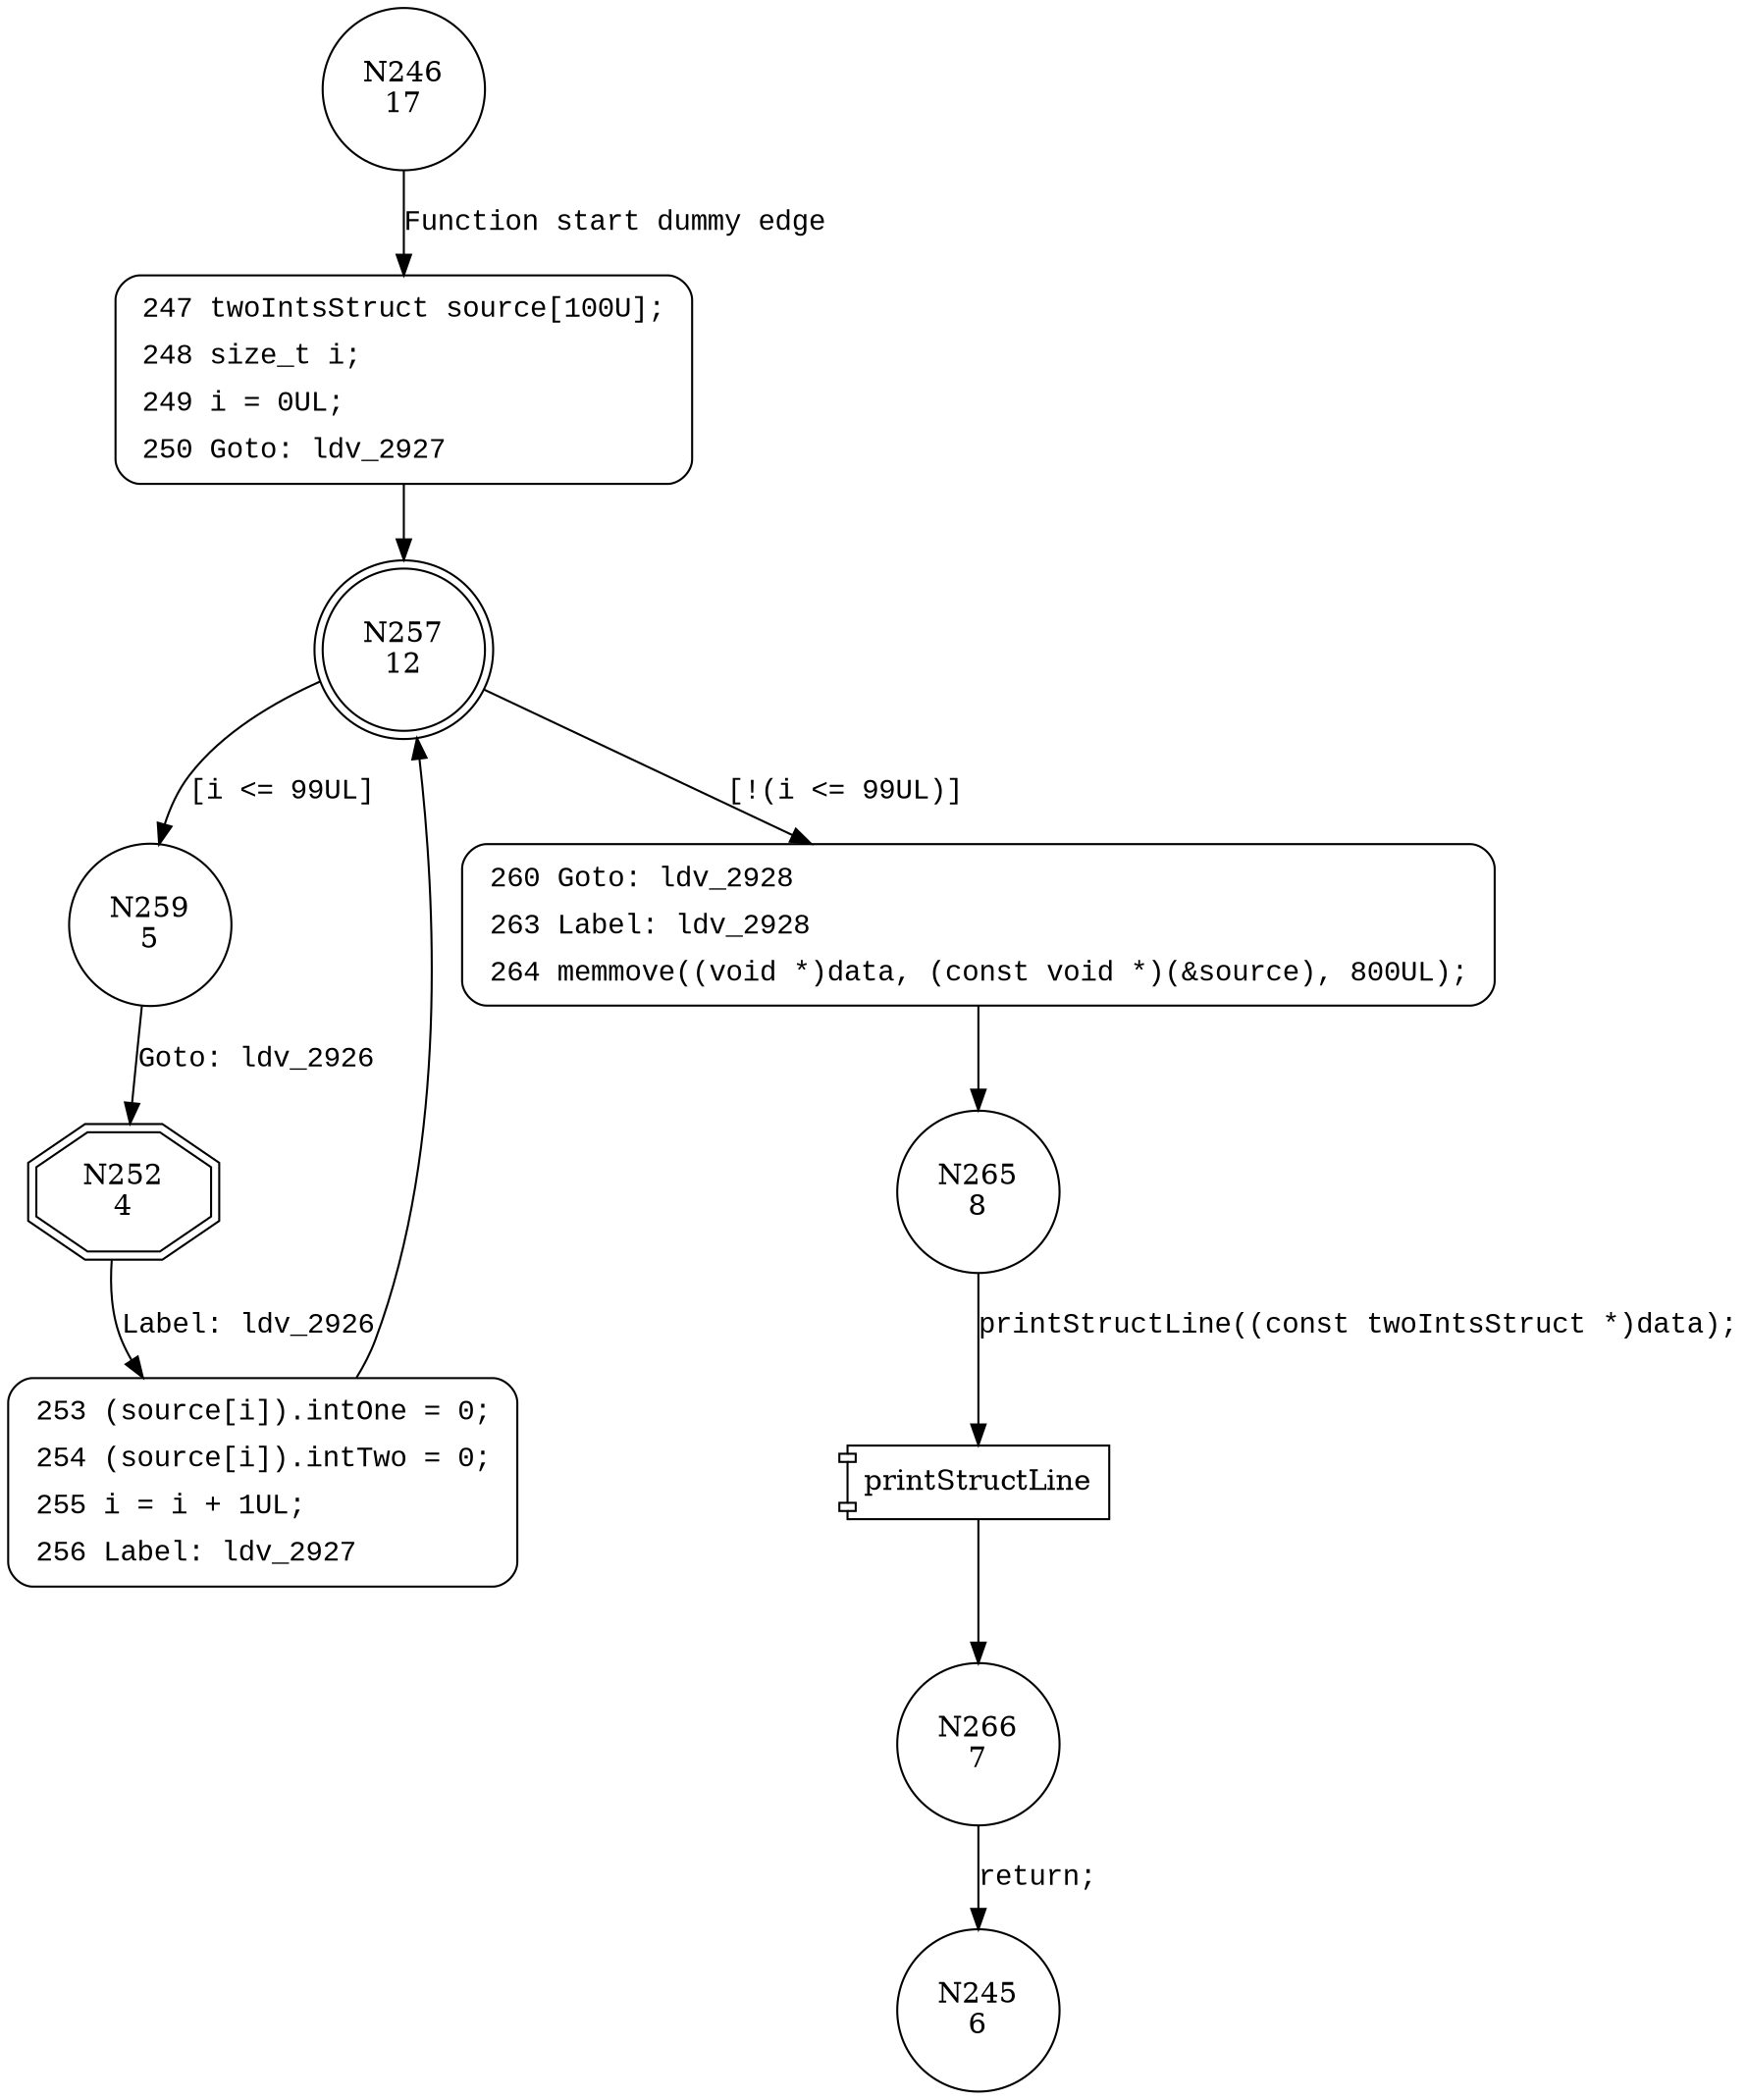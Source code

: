 digraph CWE121_Stack_Based_Buffer_Overflow__CWE805_struct_declare_memmove_54e_goodG2BSink {
246 [shape="circle" label="N246\n17"]
247 [shape="circle" label="N247\n16"]
257 [shape="doublecircle" label="N257\n12"]
259 [shape="circle" label="N259\n5"]
260 [shape="circle" label="N260\n11"]
265 [shape="circle" label="N265\n8"]
266 [shape="circle" label="N266\n7"]
252 [shape="doubleoctagon" label="N252\n4"]
253 [shape="circle" label="N253\n3"]
245 [shape="circle" label="N245\n6"]
247 [style="filled,bold" penwidth="1" fillcolor="white" fontname="Courier New" shape="Mrecord" label=<<table border="0" cellborder="0" cellpadding="3" bgcolor="white"><tr><td align="right">247</td><td align="left">twoIntsStruct source[100U];</td></tr><tr><td align="right">248</td><td align="left">size_t i;</td></tr><tr><td align="right">249</td><td align="left">i = 0UL;</td></tr><tr><td align="right">250</td><td align="left">Goto: ldv_2927</td></tr></table>>]
247 -> 257[label=""]
260 [style="filled,bold" penwidth="1" fillcolor="white" fontname="Courier New" shape="Mrecord" label=<<table border="0" cellborder="0" cellpadding="3" bgcolor="white"><tr><td align="right">260</td><td align="left">Goto: ldv_2928</td></tr><tr><td align="right">263</td><td align="left">Label: ldv_2928</td></tr><tr><td align="right">264</td><td align="left">memmove((void *)data, (const void *)(&amp;source), 800UL);</td></tr></table>>]
260 -> 265[label=""]
253 [style="filled,bold" penwidth="1" fillcolor="white" fontname="Courier New" shape="Mrecord" label=<<table border="0" cellborder="0" cellpadding="3" bgcolor="white"><tr><td align="right">253</td><td align="left">(source[i]).intOne = 0;</td></tr><tr><td align="right">254</td><td align="left">(source[i]).intTwo = 0;</td></tr><tr><td align="right">255</td><td align="left">i = i + 1UL;</td></tr><tr><td align="right">256</td><td align="left">Label: ldv_2927</td></tr></table>>]
253 -> 257[label=""]
246 -> 247 [label="Function start dummy edge" fontname="Courier New"]
257 -> 259 [label="[i <= 99UL]" fontname="Courier New"]
257 -> 260 [label="[!(i <= 99UL)]" fontname="Courier New"]
100008 [shape="component" label="printStructLine"]
265 -> 100008 [label="printStructLine((const twoIntsStruct *)data);" fontname="Courier New"]
100008 -> 266 [label="" fontname="Courier New"]
259 -> 252 [label="Goto: ldv_2926" fontname="Courier New"]
252 -> 253 [label="Label: ldv_2926" fontname="Courier New"]
266 -> 245 [label="return;" fontname="Courier New"]
}